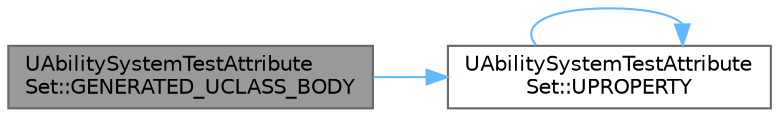 digraph "UAbilitySystemTestAttributeSet::GENERATED_UCLASS_BODY"
{
 // INTERACTIVE_SVG=YES
 // LATEX_PDF_SIZE
  bgcolor="transparent";
  edge [fontname=Helvetica,fontsize=10,labelfontname=Helvetica,labelfontsize=10];
  node [fontname=Helvetica,fontsize=10,shape=box,height=0.2,width=0.4];
  rankdir="LR";
  Node1 [id="Node000001",label="UAbilitySystemTestAttribute\lSet::GENERATED_UCLASS_BODY",height=0.2,width=0.4,color="gray40", fillcolor="grey60", style="filled", fontcolor="black",tooltip="NOTE ON MUTABLE: This is only done so that UAbilitySystemTestAttributeSet can be initialized directly..."];
  Node1 -> Node2 [id="edge1_Node000001_Node000002",color="steelblue1",style="solid",tooltip=" "];
  Node2 [id="Node000002",label="UAbilitySystemTestAttribute\lSet::UPROPERTY",height=0.2,width=0.4,color="grey40", fillcolor="white", style="filled",URL="$d0/d65/classUAbilitySystemTestAttributeSet.html#aec78a534698fccb4112a2c1644d65828",tooltip=" "];
  Node2 -> Node2 [id="edge2_Node000002_Node000002",color="steelblue1",style="solid",tooltip=" "];
}
